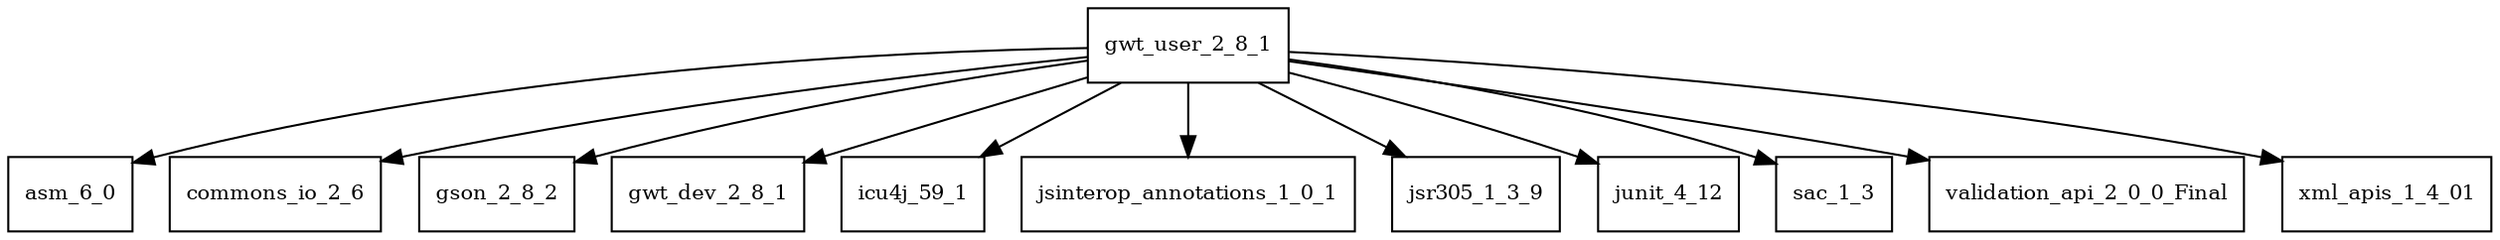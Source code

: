 digraph gwt_user_2_8_1_dependencies {
  node [shape = box, fontsize=10.0];
  gwt_user_2_8_1 -> asm_6_0;
  gwt_user_2_8_1 -> commons_io_2_6;
  gwt_user_2_8_1 -> gson_2_8_2;
  gwt_user_2_8_1 -> gwt_dev_2_8_1;
  gwt_user_2_8_1 -> icu4j_59_1;
  gwt_user_2_8_1 -> jsinterop_annotations_1_0_1;
  gwt_user_2_8_1 -> jsr305_1_3_9;
  gwt_user_2_8_1 -> junit_4_12;
  gwt_user_2_8_1 -> sac_1_3;
  gwt_user_2_8_1 -> validation_api_2_0_0_Final;
  gwt_user_2_8_1 -> xml_apis_1_4_01;
}
